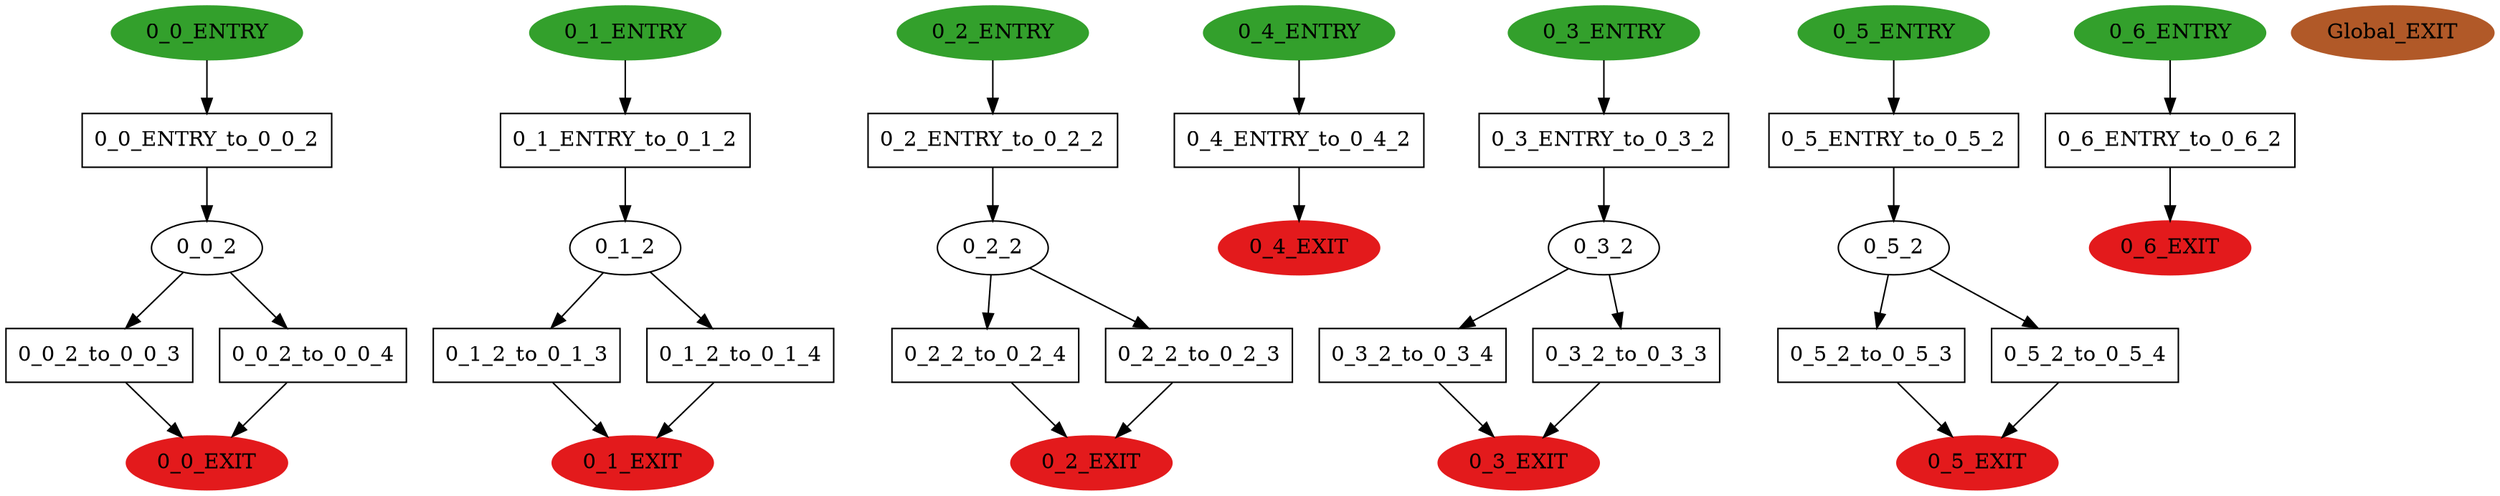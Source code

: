 digraph model { 
compound=true; 
node  [style="filled", colorscheme="paired12"];  "0_0_2" [shape=ellipse, style=""];
  "0_1_2" [shape=ellipse, style=""];
  "0_2_2" [shape=ellipse, style=""];
  "0_4_EXIT" [shape=ellipse, color=6, style=filled];
  "0_3_2" [shape=ellipse, style=""];
  "0_5_2" [shape=ellipse, style=""];
  "0_4_ENTRY" [shape=ellipse, color=4, style=filled];
  "0_0_EXIT" [shape=ellipse, color=6, style=filled];
  "0_3_EXIT" [shape=ellipse, color=6, style=filled];
  "0_2_ENTRY" [shape=ellipse, color=4, style=filled];
  "0_6_EXIT" [shape=ellipse, color=6, style=filled];
  "0_5_EXIT" [shape=ellipse, color=6, style=filled];
  "0_5_ENTRY" [shape=ellipse, color=4, style=filled];
  "0_0_ENTRY" [shape=ellipse, color=4, style=filled];
  "0_2_EXIT" [shape=ellipse, color=6, style=filled];
  "Global_EXIT" [shape=ellipse, color=12, style=filled];
  "0_1_ENTRY" [shape=ellipse, color=4, style=filled];
  "0_3_ENTRY" [shape=ellipse, color=4, style=filled];
  "0_6_ENTRY" [shape=ellipse, color=4, style=filled];
  "0_1_EXIT" [shape=ellipse, color=6, style=filled];
  "0_3_2_to_0_3_4" [shape=box, style=""];
  "0_3_2_to_0_3_4" [label="0_3_2_to_0_3_4\n"];
  "0_3_2_to_0_3_3" [shape=box, style=""];
  "0_3_2_to_0_3_3" [label="0_3_2_to_0_3_3\n"];
  "0_3_ENTRY_to_0_3_2" [shape=box, style=""];
  "0_3_ENTRY_to_0_3_2" [label="0_3_ENTRY_to_0_3_2\n"];
  "0_2_2_to_0_2_4" [shape=box, style=""];
  "0_2_2_to_0_2_4" [label="0_2_2_to_0_2_4\n"];
  "0_2_2_to_0_2_3" [shape=box, style=""];
  "0_2_2_to_0_2_3" [label="0_2_2_to_0_2_3\n"];
  "0_5_2_to_0_5_3" [shape=box, style=""];
  "0_5_2_to_0_5_3" [label="0_5_2_to_0_5_3\n"];
  "0_5_2_to_0_5_4" [shape=box, style=""];
  "0_5_2_to_0_5_4" [label="0_5_2_to_0_5_4\n"];
  "0_4_ENTRY_to_0_4_2" [shape=box, style=""];
  "0_4_ENTRY_to_0_4_2" [label="0_4_ENTRY_to_0_4_2\n"];
  "0_5_ENTRY_to_0_5_2" [shape=box, style=""];
  "0_5_ENTRY_to_0_5_2" [label="0_5_ENTRY_to_0_5_2\n"];
  "0_0_ENTRY_to_0_0_2" [shape=box, style=""];
  "0_0_ENTRY_to_0_0_2" [label="0_0_ENTRY_to_0_0_2\n"];
  "0_1_2_to_0_1_3" [shape=box, style=""];
  "0_1_2_to_0_1_3" [label="0_1_2_to_0_1_3\n"];
  "0_1_2_to_0_1_4" [shape=box, style=""];
  "0_1_2_to_0_1_4" [label="0_1_2_to_0_1_4\n"];
  "0_1_ENTRY_to_0_1_2" [shape=box, style=""];
  "0_1_ENTRY_to_0_1_2" [label="0_1_ENTRY_to_0_1_2\n"];
  "0_6_ENTRY_to_0_6_2" [shape=box, style=""];
  "0_6_ENTRY_to_0_6_2" [label="0_6_ENTRY_to_0_6_2\n"];
  "0_0_2_to_0_0_3" [shape=box, style=""];
  "0_0_2_to_0_0_3" [label="0_0_2_to_0_0_3\n"];
  "0_0_2_to_0_0_4" [shape=box, style=""];
  "0_0_2_to_0_0_4" [label="0_0_2_to_0_0_4\n"];
  "0_2_ENTRY_to_0_2_2" [shape=box, style=""];
  "0_2_ENTRY_to_0_2_2" [label="0_2_ENTRY_to_0_2_2\n"];
  "0_3_2" -> "0_3_2_to_0_3_3" [label="", arrowhead="normal"];
  "0_5_ENTRY" -> "0_5_ENTRY_to_0_5_2" [label="", arrowhead="normal"];
  "0_1_ENTRY" -> "0_1_ENTRY_to_0_1_2" [label="", arrowhead="normal"];
  "0_3_2_to_0_3_3" -> "0_3_EXIT" [label="", arrowhead="normal"];
  "0_4_ENTRY_to_0_4_2" -> "0_4_EXIT" [label="", arrowhead="normal"];
  "0_5_2" -> "0_5_2_to_0_5_4" [label="", arrowhead="normal"];
  "0_3_2" -> "0_3_2_to_0_3_4" [label="", arrowhead="normal"];
  "0_0_ENTRY" -> "0_0_ENTRY_to_0_0_2" [label="", arrowhead="normal"];
  "0_6_ENTRY" -> "0_6_ENTRY_to_0_6_2" [label="", arrowhead="normal"];
  "0_6_ENTRY_to_0_6_2" -> "0_6_EXIT" [label="", arrowhead="normal"];
  "0_2_2" -> "0_2_2_to_0_2_4" [label="", arrowhead="normal"];
  "0_2_2_to_0_2_3" -> "0_2_EXIT" [label="", arrowhead="normal"];
  "0_2_2" -> "0_2_2_to_0_2_3" [label="", arrowhead="normal"];
  "0_0_2" -> "0_0_2_to_0_0_4" [label="", arrowhead="normal"];
  "0_3_ENTRY_to_0_3_2" -> "0_3_2" [label="", arrowhead="normal"];
  "0_2_ENTRY" -> "0_2_ENTRY_to_0_2_2" [label="", arrowhead="normal"];
  "0_5_2_to_0_5_4" -> "0_5_EXIT" [label="", arrowhead="normal"];
  "0_0_2_to_0_0_4" -> "0_0_EXIT" [label="", arrowhead="normal"];
  "0_5_2" -> "0_5_2_to_0_5_3" [label="", arrowhead="normal"];
  "0_1_2_to_0_1_4" -> "0_1_EXIT" [label="", arrowhead="normal"];
  "0_1_2_to_0_1_3" -> "0_1_EXIT" [label="", arrowhead="normal"];
  "0_0_2_to_0_0_3" -> "0_0_EXIT" [label="", arrowhead="normal"];
  "0_4_ENTRY" -> "0_4_ENTRY_to_0_4_2" [label="", arrowhead="normal"];
  "0_5_ENTRY_to_0_5_2" -> "0_5_2" [label="", arrowhead="normal"];
  "0_2_ENTRY_to_0_2_2" -> "0_2_2" [label="", arrowhead="normal"];
  "0_3_2_to_0_3_4" -> "0_3_EXIT" [label="", arrowhead="normal"];
  "0_5_2_to_0_5_3" -> "0_5_EXIT" [label="", arrowhead="normal"];
  "0_0_ENTRY_to_0_0_2" -> "0_0_2" [label="", arrowhead="normal"];
  "0_2_2_to_0_2_4" -> "0_2_EXIT" [label="", arrowhead="normal"];
  "0_3_ENTRY" -> "0_3_ENTRY_to_0_3_2" [label="", arrowhead="normal"];
  "0_1_2" -> "0_1_2_to_0_1_3" [label="", arrowhead="normal"];
  "0_1_ENTRY_to_0_1_2" -> "0_1_2" [label="", arrowhead="normal"];
  "0_0_2" -> "0_0_2_to_0_0_3" [label="", arrowhead="normal"];
  "0_1_2" -> "0_1_2_to_0_1_4" [label="", arrowhead="normal"];
}
